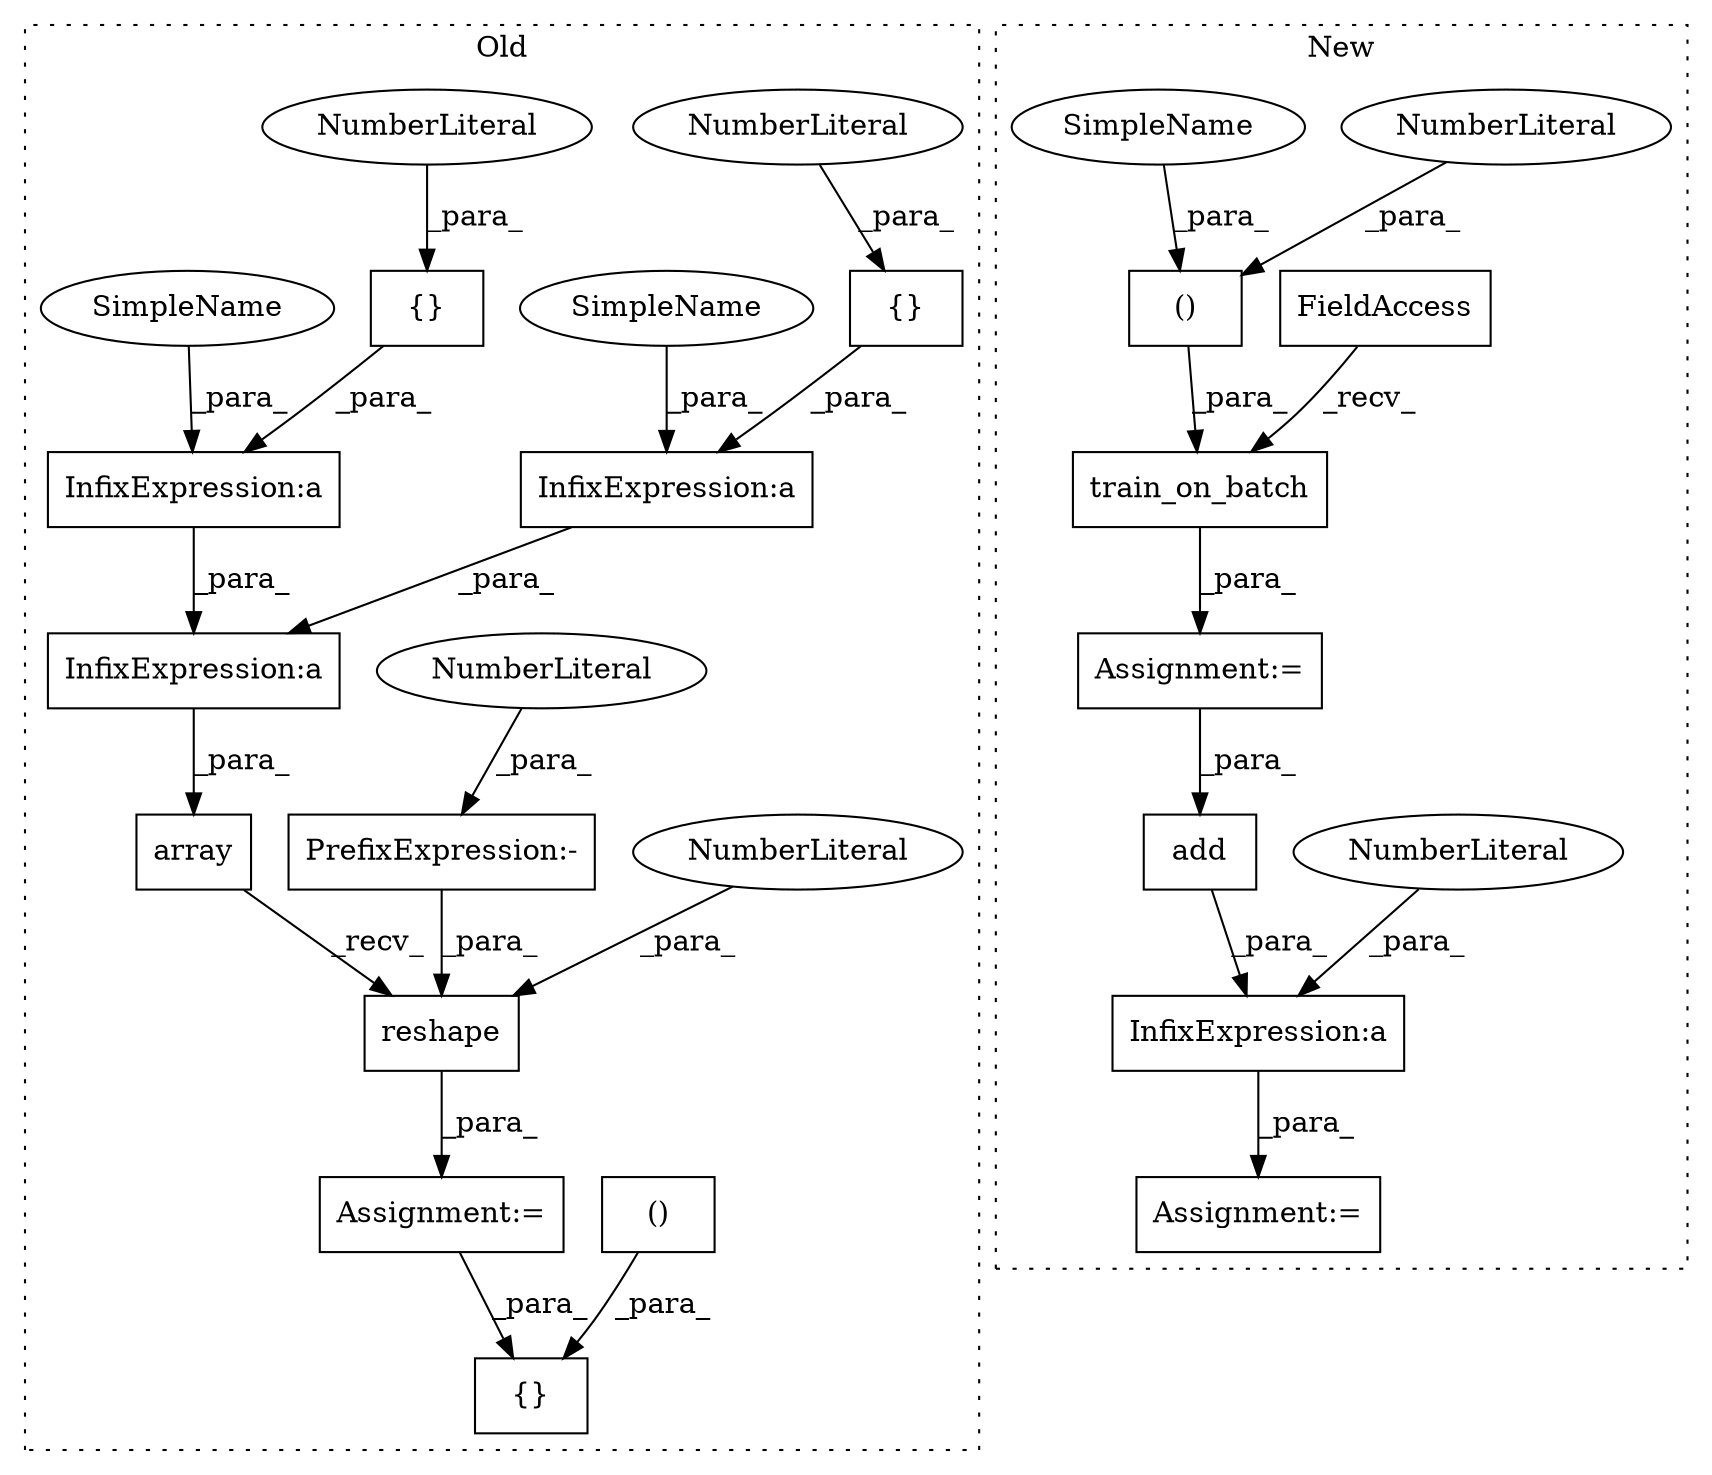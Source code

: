 digraph G {
subgraph cluster0 {
1 [label="array" a="32" s="4342,4405" l="6,1" shape="box"];
4 [label="InfixExpression:a" a="27" s="4361" l="3" shape="box"];
5 [label="{}" a="4" s="4358,4360" l="1,1" shape="box"];
6 [label="NumberLiteral" a="34" s="4359" l="1" shape="ellipse"];
11 [label="InfixExpression:a" a="27" s="4391" l="3" shape="box"];
12 [label="InfixExpression:a" a="27" s="4375" l="3" shape="box"];
14 [label="{}" a="4" s="4388,4390" l="1,1" shape="box"];
15 [label="NumberLiteral" a="34" s="4389" l="1" shape="ellipse"];
17 [label="Assignment:=" a="7" s="4335" l="1" shape="box"];
19 [label="reshape" a="32" s="4407,4419" l="8,1" shape="box"];
20 [label="NumberLiteral" a="34" s="4418" l="1" shape="ellipse"];
21 [label="PrefixExpression:-" a="38" s="4415" l="1" shape="box"];
22 [label="NumberLiteral" a="34" s="4416" l="1" shape="ellipse"];
23 [label="{}" a="4" s="4506,4521" l="1,1" shape="box"];
24 [label="()" a="106" s="4213" l="25" shape="box"];
25 [label="SimpleName" a="42" s="4394" l="10" shape="ellipse"];
26 [label="SimpleName" a="42" s="4364" l="10" shape="ellipse"];
label = "Old";
style="dotted";
}
subgraph cluster1 {
2 [label="train_on_batch" a="32" s="4730,4801" l="15,1" shape="box"];
3 [label="()" a="106" s="4561" l="24" shape="box"];
7 [label="NumberLiteral" a="34" s="4584" l="1" shape="ellipse"];
8 [label="FieldAccess" a="22" s="4711" l="18" shape="box"];
9 [label="add" a="32" s="4830,4857" l="4,1" shape="box"];
10 [label="InfixExpression:a" a="27" s="4821" l="3" shape="box"];
13 [label="NumberLiteral" a="34" s="4818" l="3" shape="ellipse"];
16 [label="Assignment:=" a="7" s="4816" l="1" shape="box"];
18 [label="Assignment:=" a="7" s="4710" l="1" shape="box"];
27 [label="SimpleName" a="42" s="4561" l="10" shape="ellipse"];
label = "New";
style="dotted";
}
1 -> 19 [label="_recv_"];
2 -> 18 [label="_para_"];
3 -> 2 [label="_para_"];
4 -> 12 [label="_para_"];
5 -> 4 [label="_para_"];
6 -> 5 [label="_para_"];
7 -> 3 [label="_para_"];
8 -> 2 [label="_recv_"];
9 -> 10 [label="_para_"];
10 -> 16 [label="_para_"];
11 -> 12 [label="_para_"];
12 -> 1 [label="_para_"];
13 -> 10 [label="_para_"];
14 -> 11 [label="_para_"];
15 -> 14 [label="_para_"];
17 -> 23 [label="_para_"];
18 -> 9 [label="_para_"];
19 -> 17 [label="_para_"];
20 -> 19 [label="_para_"];
21 -> 19 [label="_para_"];
22 -> 21 [label="_para_"];
24 -> 23 [label="_para_"];
25 -> 11 [label="_para_"];
26 -> 4 [label="_para_"];
27 -> 3 [label="_para_"];
}
